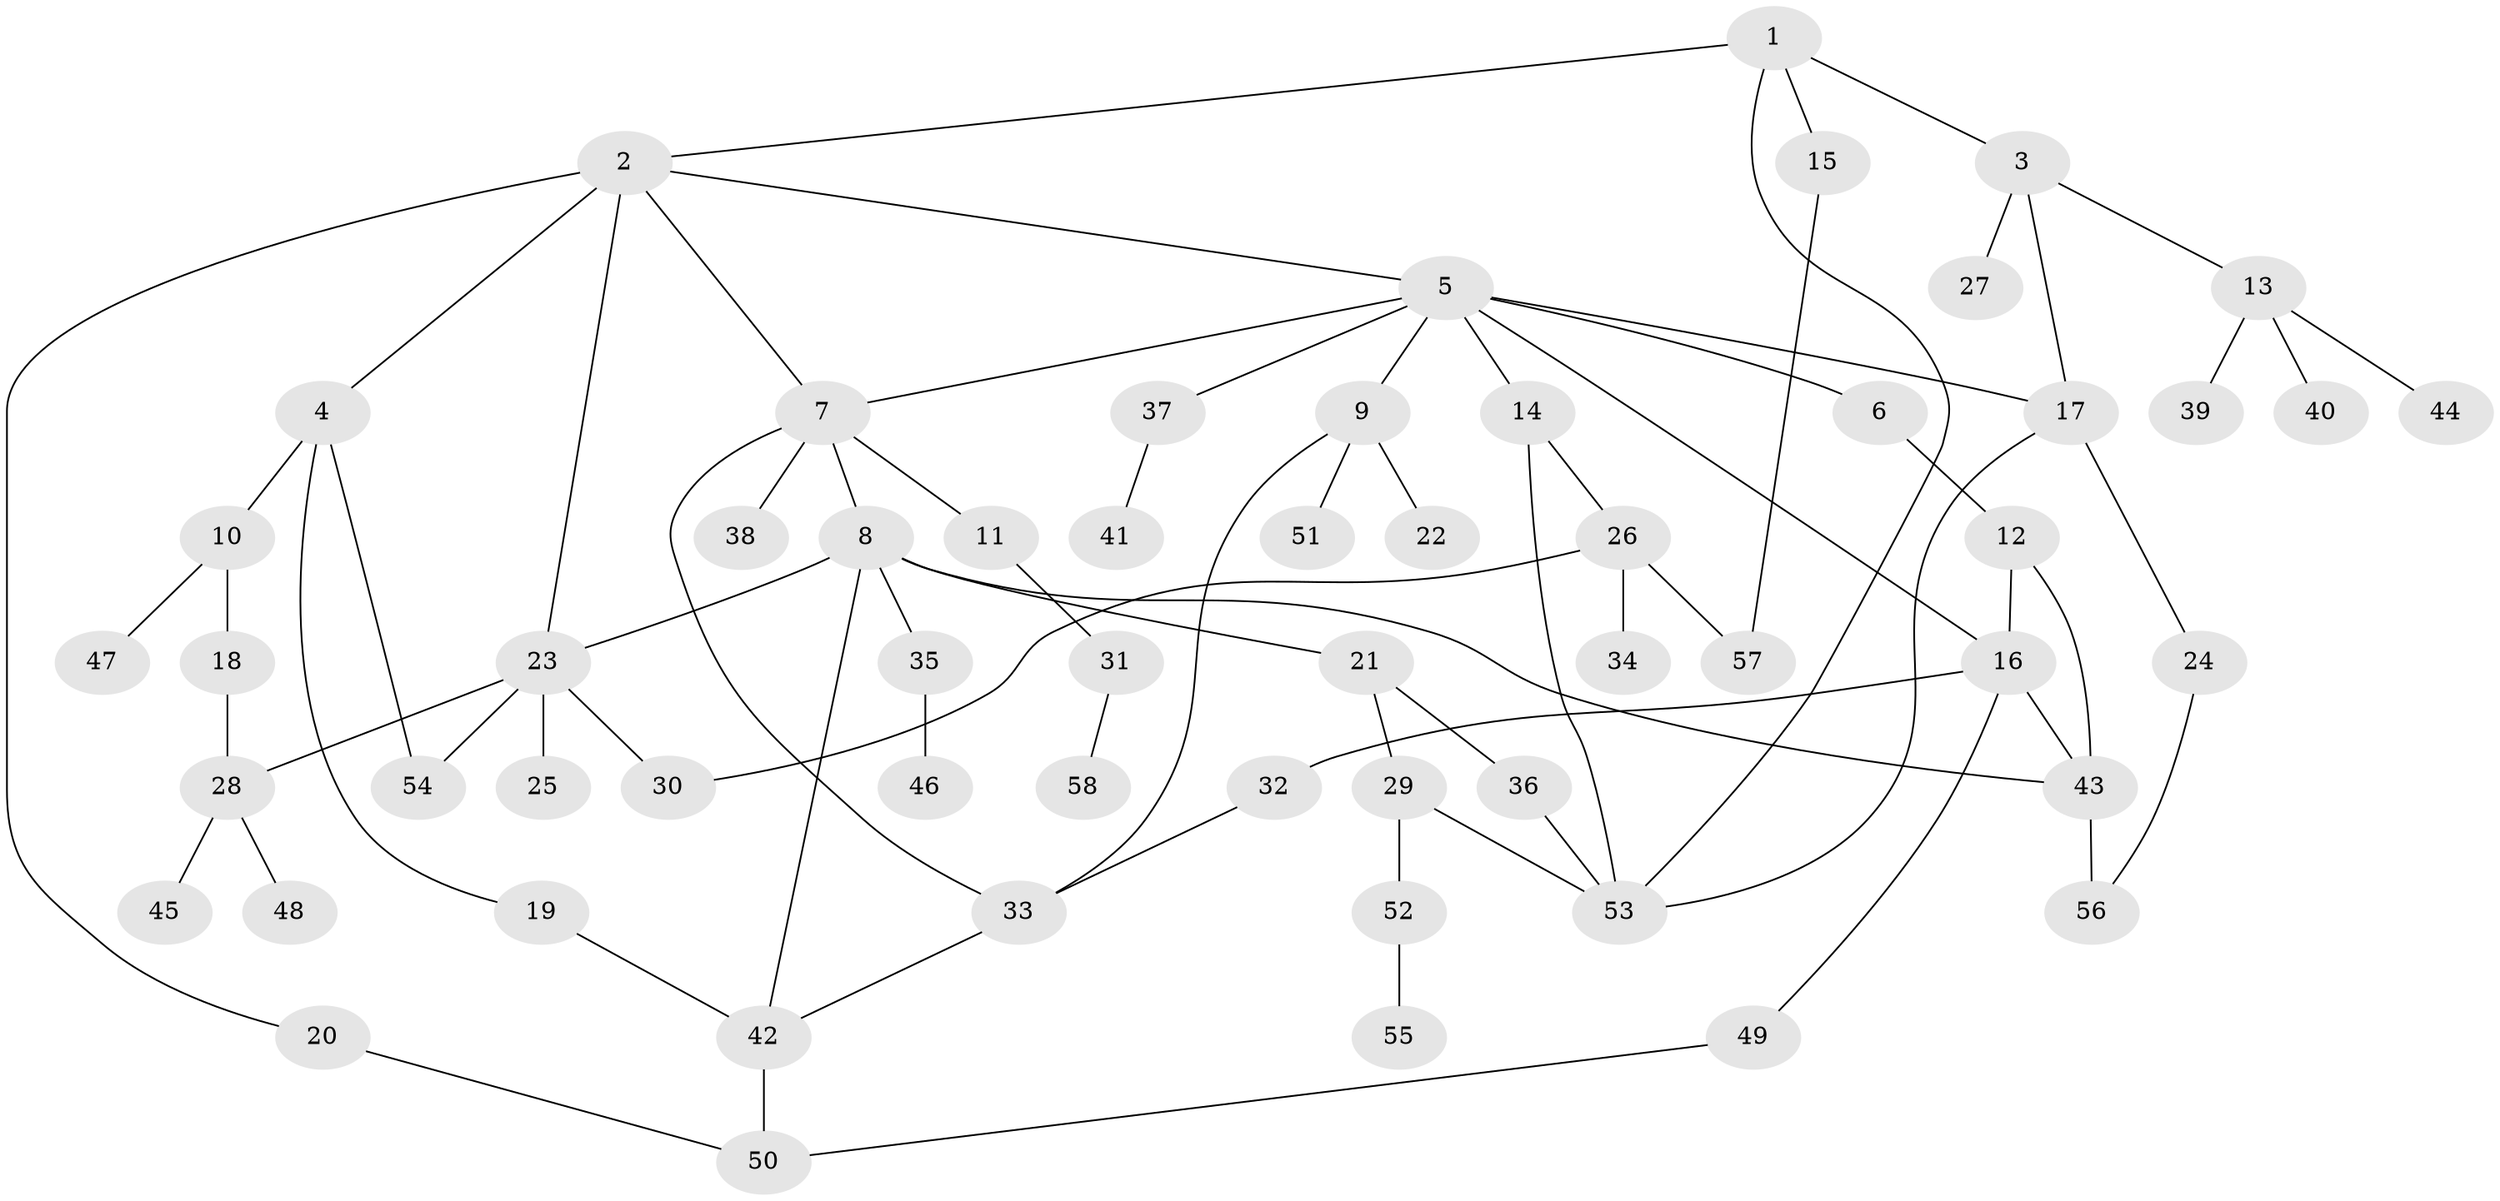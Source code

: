 // original degree distribution, {5: 0.03508771929824561, 7: 0.017543859649122806, 6: 0.03508771929824561, 3: 0.21052631578947367, 4: 0.07894736842105263, 2: 0.2719298245614035, 1: 0.3508771929824561}
// Generated by graph-tools (version 1.1) at 2025/34/03/09/25 02:34:21]
// undirected, 58 vertices, 78 edges
graph export_dot {
graph [start="1"]
  node [color=gray90,style=filled];
  1;
  2;
  3;
  4;
  5;
  6;
  7;
  8;
  9;
  10;
  11;
  12;
  13;
  14;
  15;
  16;
  17;
  18;
  19;
  20;
  21;
  22;
  23;
  24;
  25;
  26;
  27;
  28;
  29;
  30;
  31;
  32;
  33;
  34;
  35;
  36;
  37;
  38;
  39;
  40;
  41;
  42;
  43;
  44;
  45;
  46;
  47;
  48;
  49;
  50;
  51;
  52;
  53;
  54;
  55;
  56;
  57;
  58;
  1 -- 2 [weight=1.0];
  1 -- 3 [weight=1.0];
  1 -- 15 [weight=1.0];
  1 -- 53 [weight=1.0];
  2 -- 4 [weight=1.0];
  2 -- 5 [weight=1.0];
  2 -- 7 [weight=1.0];
  2 -- 20 [weight=1.0];
  2 -- 23 [weight=1.0];
  3 -- 13 [weight=1.0];
  3 -- 17 [weight=1.0];
  3 -- 27 [weight=1.0];
  4 -- 10 [weight=2.0];
  4 -- 19 [weight=1.0];
  4 -- 54 [weight=1.0];
  5 -- 6 [weight=1.0];
  5 -- 7 [weight=1.0];
  5 -- 9 [weight=1.0];
  5 -- 14 [weight=1.0];
  5 -- 16 [weight=1.0];
  5 -- 17 [weight=1.0];
  5 -- 37 [weight=1.0];
  6 -- 12 [weight=1.0];
  7 -- 8 [weight=1.0];
  7 -- 11 [weight=1.0];
  7 -- 33 [weight=1.0];
  7 -- 38 [weight=1.0];
  8 -- 21 [weight=1.0];
  8 -- 23 [weight=1.0];
  8 -- 35 [weight=1.0];
  8 -- 42 [weight=1.0];
  8 -- 43 [weight=1.0];
  9 -- 22 [weight=1.0];
  9 -- 33 [weight=1.0];
  9 -- 51 [weight=1.0];
  10 -- 18 [weight=1.0];
  10 -- 47 [weight=1.0];
  11 -- 31 [weight=1.0];
  12 -- 16 [weight=3.0];
  12 -- 43 [weight=1.0];
  13 -- 39 [weight=1.0];
  13 -- 40 [weight=1.0];
  13 -- 44 [weight=1.0];
  14 -- 26 [weight=1.0];
  14 -- 53 [weight=1.0];
  15 -- 57 [weight=1.0];
  16 -- 32 [weight=1.0];
  16 -- 43 [weight=1.0];
  16 -- 49 [weight=1.0];
  17 -- 24 [weight=1.0];
  17 -- 53 [weight=1.0];
  18 -- 28 [weight=2.0];
  19 -- 42 [weight=1.0];
  20 -- 50 [weight=1.0];
  21 -- 29 [weight=1.0];
  21 -- 36 [weight=1.0];
  23 -- 25 [weight=2.0];
  23 -- 28 [weight=1.0];
  23 -- 30 [weight=1.0];
  23 -- 54 [weight=1.0];
  24 -- 56 [weight=1.0];
  26 -- 30 [weight=1.0];
  26 -- 34 [weight=1.0];
  26 -- 57 [weight=1.0];
  28 -- 45 [weight=1.0];
  28 -- 48 [weight=1.0];
  29 -- 52 [weight=1.0];
  29 -- 53 [weight=1.0];
  31 -- 58 [weight=1.0];
  32 -- 33 [weight=1.0];
  33 -- 42 [weight=1.0];
  35 -- 46 [weight=1.0];
  36 -- 53 [weight=1.0];
  37 -- 41 [weight=1.0];
  42 -- 50 [weight=1.0];
  43 -- 56 [weight=1.0];
  49 -- 50 [weight=1.0];
  52 -- 55 [weight=2.0];
}
